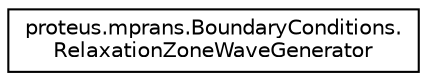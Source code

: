 digraph "Graphical Class Hierarchy"
{
 // LATEX_PDF_SIZE
  edge [fontname="Helvetica",fontsize="10",labelfontname="Helvetica",labelfontsize="10"];
  node [fontname="Helvetica",fontsize="10",shape=record];
  rankdir="LR";
  Node0 [label="proteus.mprans.BoundaryConditions.\lRelaxationZoneWaveGenerator",height=0.2,width=0.4,color="black", fillcolor="white", style="filled",URL="$da/dcc/classproteus_1_1mprans_1_1BoundaryConditions_1_1RelaxationZoneWaveGenerator.html",tooltip=" "];
}
